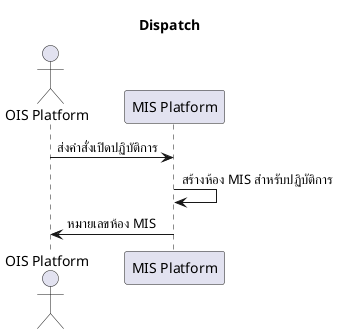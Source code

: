 @startuml
Title Dispatch
actor "OIS Platform" as OIS
  OIS -> "MIS Platform": ส่งคำสั่งเปิดปฏิบัติการ
  "MIS Platform" -> "MIS Platform": สร้างห้อง MIS สำหรับปฏิบัติการ
  OIS <- "MIS Platform": หมายเลขห้อง MIS
@enduml
